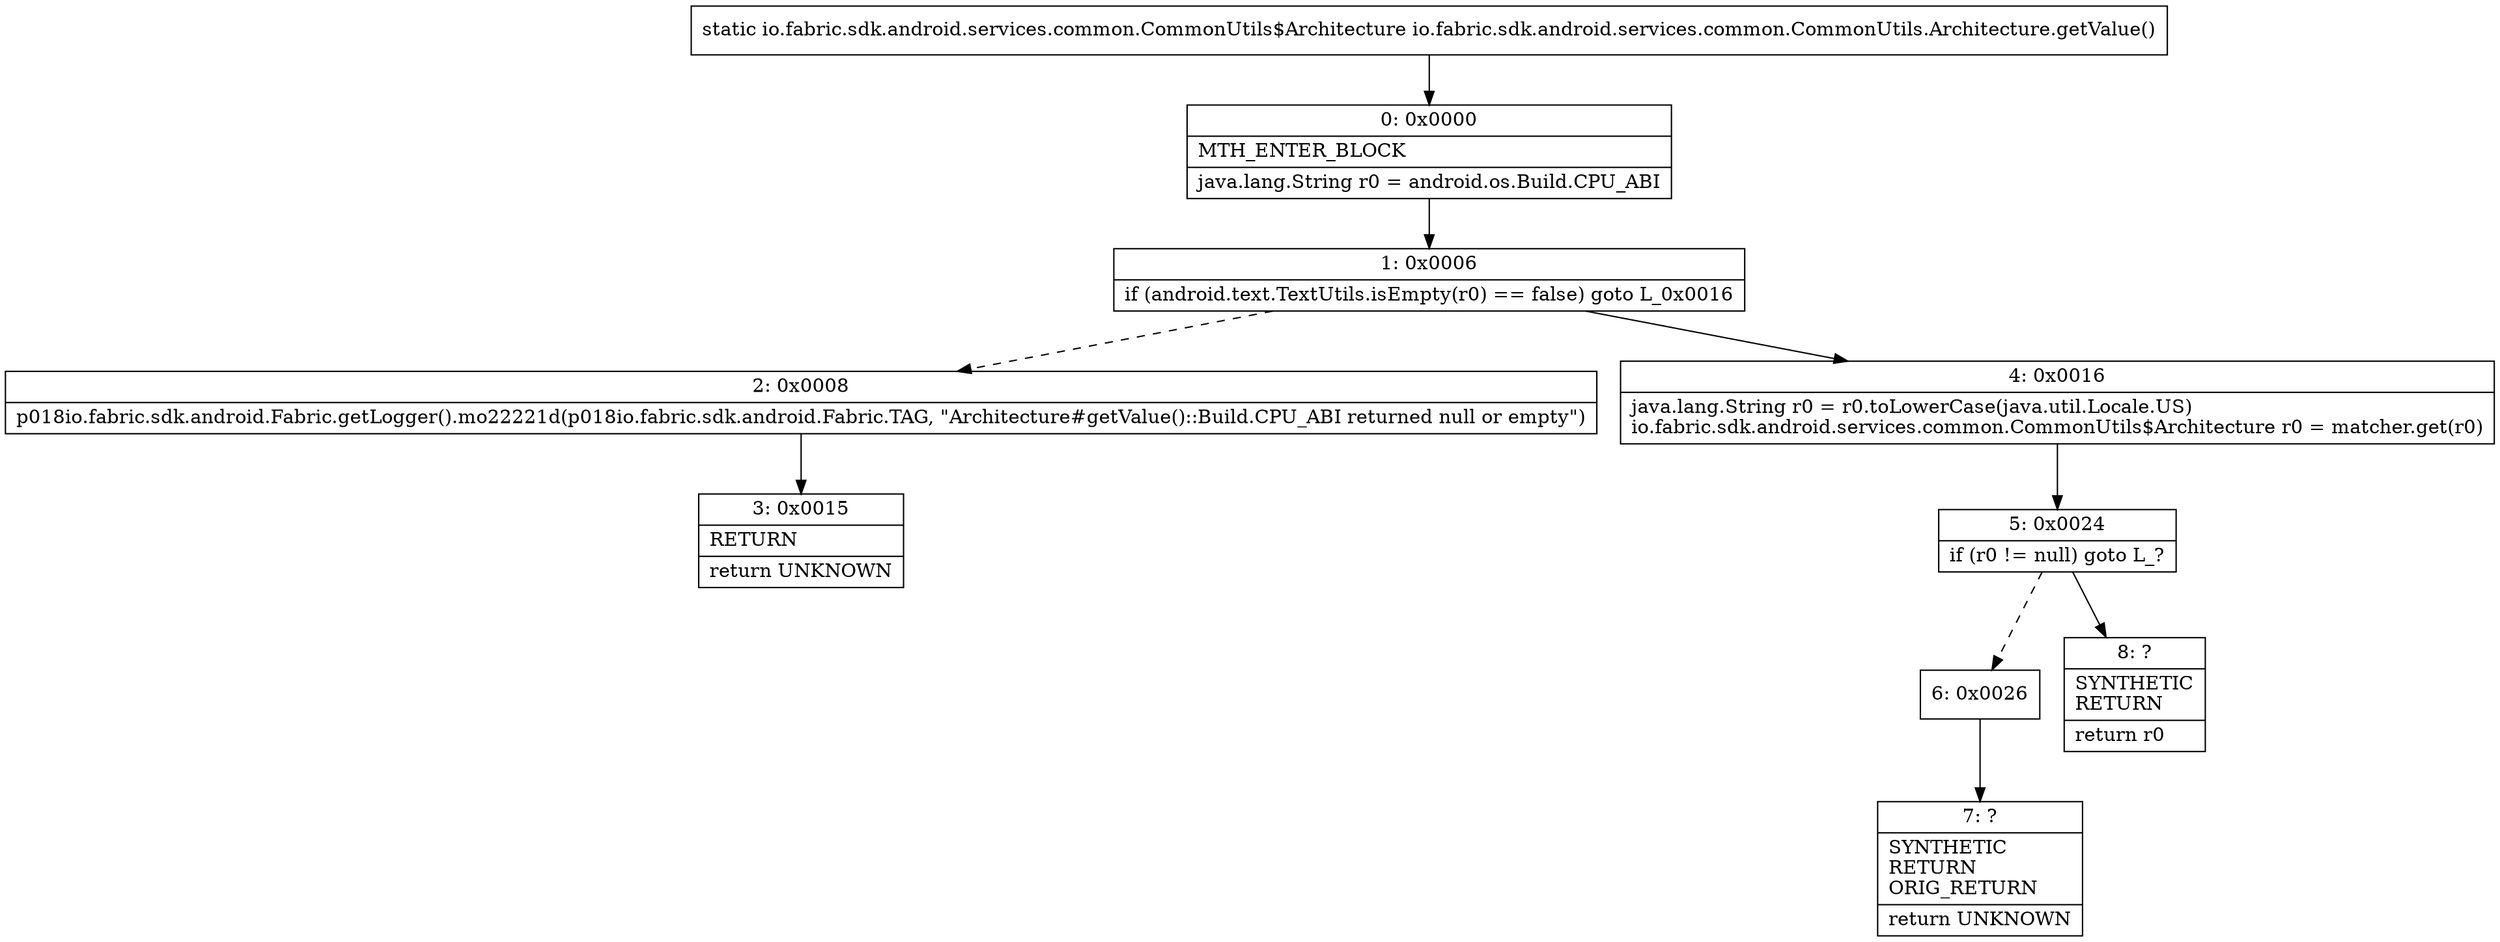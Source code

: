 digraph "CFG forio.fabric.sdk.android.services.common.CommonUtils.Architecture.getValue()Lio\/fabric\/sdk\/android\/services\/common\/CommonUtils$Architecture;" {
Node_0 [shape=record,label="{0\:\ 0x0000|MTH_ENTER_BLOCK\l|java.lang.String r0 = android.os.Build.CPU_ABI\l}"];
Node_1 [shape=record,label="{1\:\ 0x0006|if (android.text.TextUtils.isEmpty(r0) == false) goto L_0x0016\l}"];
Node_2 [shape=record,label="{2\:\ 0x0008|p018io.fabric.sdk.android.Fabric.getLogger().mo22221d(p018io.fabric.sdk.android.Fabric.TAG, \"Architecture#getValue()::Build.CPU_ABI returned null or empty\")\l}"];
Node_3 [shape=record,label="{3\:\ 0x0015|RETURN\l|return UNKNOWN\l}"];
Node_4 [shape=record,label="{4\:\ 0x0016|java.lang.String r0 = r0.toLowerCase(java.util.Locale.US)\lio.fabric.sdk.android.services.common.CommonUtils$Architecture r0 = matcher.get(r0)\l}"];
Node_5 [shape=record,label="{5\:\ 0x0024|if (r0 != null) goto L_?\l}"];
Node_6 [shape=record,label="{6\:\ 0x0026}"];
Node_7 [shape=record,label="{7\:\ ?|SYNTHETIC\lRETURN\lORIG_RETURN\l|return UNKNOWN\l}"];
Node_8 [shape=record,label="{8\:\ ?|SYNTHETIC\lRETURN\l|return r0\l}"];
MethodNode[shape=record,label="{static io.fabric.sdk.android.services.common.CommonUtils$Architecture io.fabric.sdk.android.services.common.CommonUtils.Architecture.getValue() }"];
MethodNode -> Node_0;
Node_0 -> Node_1;
Node_1 -> Node_2[style=dashed];
Node_1 -> Node_4;
Node_2 -> Node_3;
Node_4 -> Node_5;
Node_5 -> Node_6[style=dashed];
Node_5 -> Node_8;
Node_6 -> Node_7;
}

